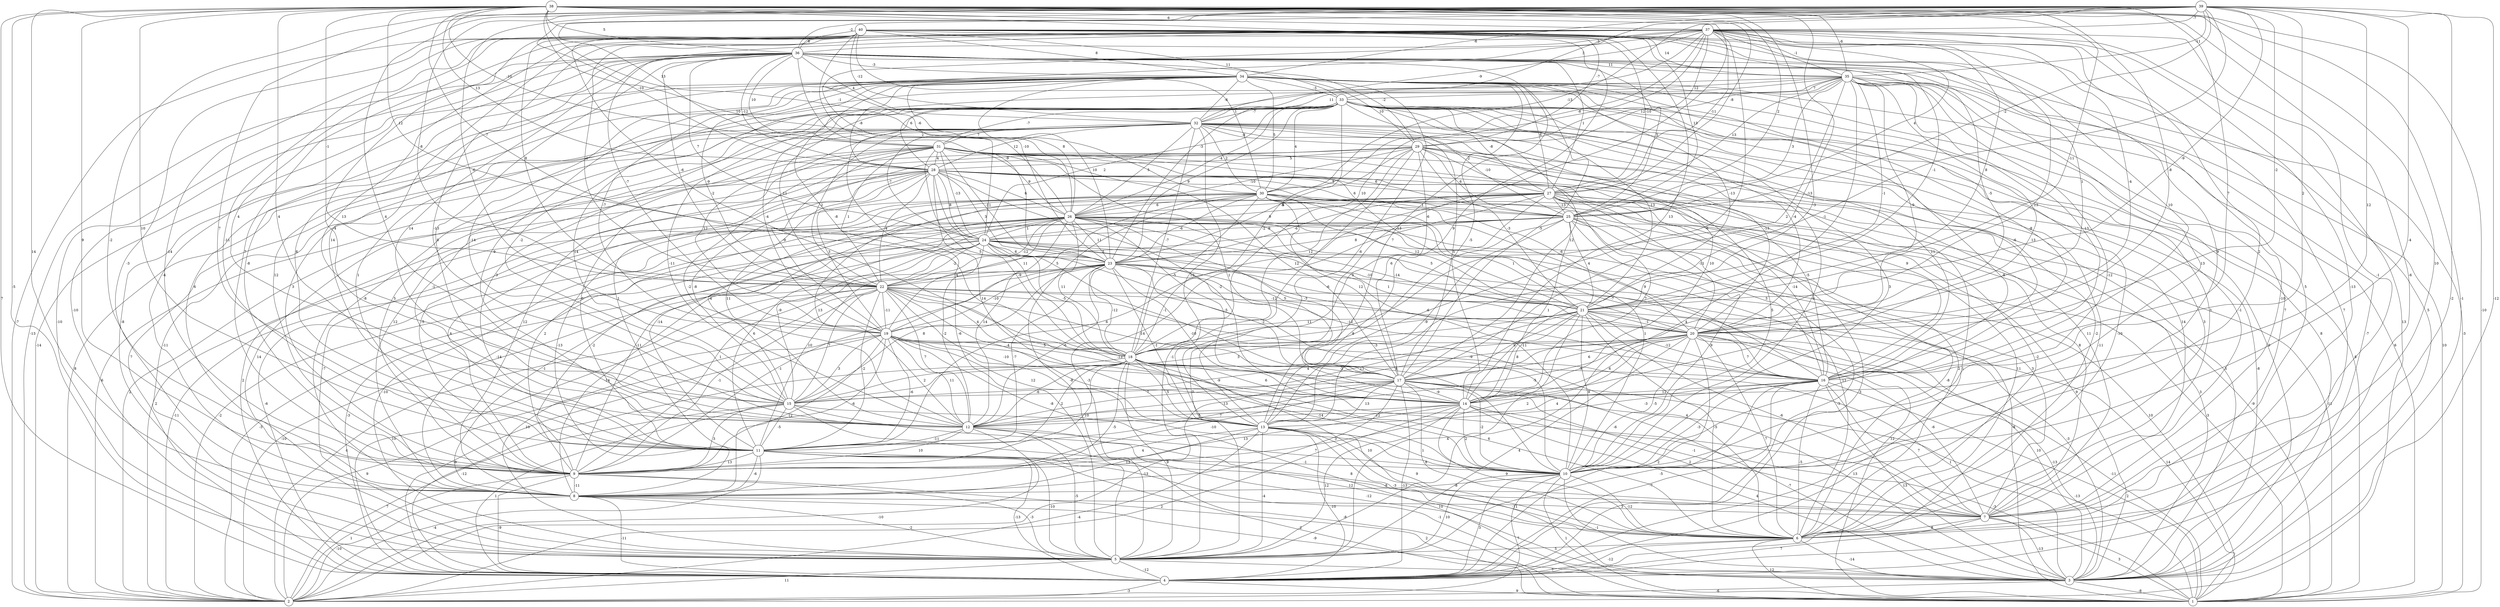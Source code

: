 graph { 
	 fontname="Helvetica,Arial,sans-serif" 
	 node [shape = circle]; 
	 40 -- 2 [label = "-7"];
	 40 -- 3 [label = "5"];
	 40 -- 8 [label = "-3"];
	 40 -- 9 [label = "-14"];
	 40 -- 10 [label = "9"];
	 40 -- 11 [label = "-11"];
	 40 -- 12 [label = "-4"];
	 40 -- 13 [label = "9"];
	 40 -- 14 [label = "13"];
	 40 -- 15 [label = "4"];
	 40 -- 16 [label = "10"];
	 40 -- 18 [label = "-2"];
	 40 -- 20 [label = "1"];
	 40 -- 21 [label = "-1"];
	 40 -- 22 [label = "8"];
	 40 -- 23 [label = "-10"];
	 40 -- 25 [label = "13"];
	 40 -- 27 [label = "-10"];
	 40 -- 30 [label = "1"];
	 40 -- 32 [label = "-12"];
	 40 -- 33 [label = "11"];
	 40 -- 34 [label = "8"];
	 40 -- 35 [label = "14"];
	 40 -- 36 [label = "8"];
	 39 -- 3 [label = "-12"];
	 39 -- 4 [label = "-2"];
	 39 -- 9 [label = "-2"];
	 39 -- 10 [label = "-4"];
	 39 -- 11 [label = "7"];
	 39 -- 12 [label = "4"];
	 39 -- 13 [label = "-1"];
	 39 -- 14 [label = "12"];
	 39 -- 16 [label = "2"];
	 39 -- 19 [label = "-6"];
	 39 -- 20 [label = "-2"];
	 39 -- 21 [label = "-9"];
	 39 -- 22 [label = "-8"];
	 39 -- 25 [label = "-2"];
	 39 -- 28 [label = "-10"];
	 39 -- 30 [label = "-13"];
	 39 -- 31 [label = "13"];
	 39 -- 33 [label = "3"];
	 39 -- 34 [label = "-6"];
	 39 -- 35 [label = "-11"];
	 39 -- 36 [label = "-2"];
	 39 -- 37 [label = "-7"];
	 38 -- 1 [label = "-10"];
	 38 -- 3 [label = "-1"];
	 38 -- 4 [label = "7"];
	 38 -- 5 [label = "-5"];
	 38 -- 6 [label = "-6"];
	 38 -- 7 [label = "10"];
	 38 -- 8 [label = "14"];
	 38 -- 9 [label = "9"];
	 38 -- 11 [label = "10"];
	 38 -- 12 [label = "4"];
	 38 -- 13 [label = "-6"];
	 38 -- 14 [label = "-3"];
	 38 -- 16 [label = "7"];
	 38 -- 17 [label = "-13"];
	 38 -- 20 [label = "-8"];
	 38 -- 21 [label = "-11"];
	 38 -- 22 [label = "-1"];
	 38 -- 23 [label = "7"];
	 38 -- 24 [label = "12"];
	 38 -- 25 [label = "2"];
	 38 -- 26 [label = "10"];
	 38 -- 27 [label = "-8"];
	 38 -- 28 [label = "13"];
	 38 -- 29 [label = "-7"];
	 38 -- 30 [label = "-1"];
	 38 -- 31 [label = "-10"];
	 38 -- 35 [label = "-6"];
	 38 -- 36 [label = "5"];
	 38 -- 37 [label = "6"];
	 37 -- 2 [label = "13"];
	 37 -- 4 [label = "7"];
	 37 -- 6 [label = "-13"];
	 37 -- 7 [label = "-1"];
	 37 -- 9 [label = "7"];
	 37 -- 10 [label = "2"];
	 37 -- 11 [label = "14"];
	 37 -- 12 [label = "-13"];
	 37 -- 13 [label = "-6"];
	 37 -- 15 [label = "13"];
	 37 -- 17 [label = "13"];
	 37 -- 18 [label = "10"];
	 37 -- 19 [label = "-7"];
	 37 -- 20 [label = "-4"];
	 37 -- 21 [label = "8"];
	 37 -- 22 [label = "-1"];
	 37 -- 23 [label = "-3"];
	 37 -- 24 [label = "2"];
	 37 -- 25 [label = "4"];
	 37 -- 26 [label = "-6"];
	 37 -- 27 [label = "-11"];
	 37 -- 29 [label = "12"];
	 37 -- 30 [label = "-8"];
	 37 -- 32 [label = "-9"];
	 37 -- 35 [label = "-1"];
	 37 -- 36 [label = "-3"];
	 36 -- 1 [label = "-3"];
	 36 -- 2 [label = "-13"];
	 36 -- 4 [label = "-10"];
	 36 -- 5 [label = "-10"];
	 36 -- 7 [label = "5"];
	 36 -- 8 [label = "-4"];
	 36 -- 9 [label = "-8"];
	 36 -- 10 [label = "13"];
	 36 -- 11 [label = "8"];
	 36 -- 12 [label = "8"];
	 36 -- 13 [label = "7"];
	 36 -- 15 [label = "14"];
	 36 -- 20 [label = "-5"];
	 36 -- 22 [label = "-6"];
	 36 -- 23 [label = "-9"];
	 36 -- 24 [label = "7"];
	 36 -- 25 [label = "5"];
	 36 -- 27 [label = "1"];
	 36 -- 28 [label = "-12"];
	 36 -- 29 [label = "-2"];
	 36 -- 31 [label = "10"];
	 36 -- 32 [label = "4"];
	 36 -- 34 [label = "-3"];
	 36 -- 35 [label = "11"];
	 35 -- 1 [label = "10"];
	 35 -- 3 [label = "-7"];
	 35 -- 5 [label = "4"];
	 35 -- 6 [label = "7"];
	 35 -- 7 [label = "-10"];
	 35 -- 9 [label = "1"];
	 35 -- 10 [label = "-12"];
	 35 -- 14 [label = "13"];
	 35 -- 15 [label = "-2"];
	 35 -- 16 [label = "-13"];
	 35 -- 18 [label = "2"];
	 35 -- 20 [label = "-9"];
	 35 -- 21 [label = "-1"];
	 35 -- 25 [label = "3"];
	 35 -- 27 [label = "13"];
	 35 -- 28 [label = "6"];
	 35 -- 29 [label = "12"];
	 35 -- 32 [label = "11"];
	 35 -- 33 [label = "7"];
	 34 -- 1 [label = "6"];
	 34 -- 2 [label = "-14"];
	 34 -- 3 [label = "8"];
	 34 -- 4 [label = "-10"];
	 34 -- 5 [label = "-8"];
	 34 -- 6 [label = "3"];
	 34 -- 8 [label = "6"];
	 34 -- 9 [label = "12"];
	 34 -- 10 [label = "-8"];
	 34 -- 12 [label = "-9"];
	 34 -- 13 [label = "-6"];
	 34 -- 14 [label = "-5"];
	 34 -- 15 [label = "-14"];
	 34 -- 16 [label = "-8"];
	 34 -- 17 [label = "-5"];
	 34 -- 18 [label = "-8"];
	 34 -- 19 [label = "-7"];
	 34 -- 21 [label = "-13"];
	 34 -- 22 [label = "-9"];
	 34 -- 23 [label = "10"];
	 34 -- 26 [label = "8"];
	 34 -- 27 [label = "6"];
	 34 -- 28 [label = "-8"];
	 34 -- 29 [label = "10"];
	 34 -- 30 [label = "5"];
	 34 -- 32 [label = "-6"];
	 34 -- 33 [label = "-3"];
	 33 -- 1 [label = "8"];
	 33 -- 3 [label = "9"];
	 33 -- 4 [label = "-11"];
	 33 -- 5 [label = "-6"];
	 33 -- 6 [label = "3"];
	 33 -- 7 [label = "-1"];
	 33 -- 8 [label = "-8"];
	 33 -- 9 [label = "3"];
	 33 -- 10 [label = "3"];
	 33 -- 11 [label = "3"];
	 33 -- 12 [label = "-11"];
	 33 -- 15 [label = "14"];
	 33 -- 16 [label = "-6"];
	 33 -- 17 [label = "12"];
	 33 -- 18 [label = "-2"];
	 33 -- 19 [label = "-4"];
	 33 -- 20 [label = "-4"];
	 33 -- 21 [label = "-13"];
	 33 -- 22 [label = "-11"];
	 33 -- 23 [label = "9"];
	 33 -- 24 [label = "2"];
	 33 -- 25 [label = "-2"];
	 33 -- 26 [label = "-4"];
	 33 -- 27 [label = "-8"];
	 33 -- 30 [label = "4"];
	 33 -- 31 [label = "-7"];
	 33 -- 32 [label = "-7"];
	 32 -- 2 [label = "8"];
	 32 -- 4 [label = "7"];
	 32 -- 5 [label = "-11"];
	 32 -- 6 [label = "-2"];
	 32 -- 7 [label = "14"];
	 32 -- 9 [label = "5"];
	 32 -- 10 [label = "9"];
	 32 -- 11 [label = "-1"];
	 32 -- 13 [label = "10"];
	 32 -- 14 [label = "10"];
	 32 -- 16 [label = "11"];
	 32 -- 17 [label = "5"];
	 32 -- 18 [label = "-7"];
	 32 -- 19 [label = "12"];
	 32 -- 20 [label = "-13"];
	 32 -- 22 [label = "-2"];
	 32 -- 24 [label = "-7"];
	 32 -- 26 [label = "5"];
	 32 -- 28 [label = "12"];
	 32 -- 29 [label = "-8"];
	 32 -- 30 [label = "2"];
	 32 -- 31 [label = "7"];
	 31 -- 3 [label = "5"];
	 31 -- 5 [label = "14"];
	 31 -- 7 [label = "11"];
	 31 -- 8 [label = "12"];
	 31 -- 10 [label = "5"];
	 31 -- 11 [label = "6"];
	 31 -- 12 [label = "-2"];
	 31 -- 14 [label = "1"];
	 31 -- 17 [label = "12"];
	 31 -- 18 [label = "5"];
	 31 -- 19 [label = "-9"];
	 31 -- 21 [label = "-13"];
	 31 -- 22 [label = "1"];
	 31 -- 23 [label = "-11"];
	 31 -- 24 [label = "-13"];
	 31 -- 25 [label = "6"];
	 31 -- 26 [label = "9"];
	 31 -- 28 [label = "4"];
	 30 -- 1 [label = "-9"];
	 30 -- 2 [label = "2"];
	 30 -- 3 [label = "9"];
	 30 -- 5 [label = "-8"];
	 30 -- 6 [label = "2"];
	 30 -- 8 [label = "-13"];
	 30 -- 9 [label = "4"];
	 30 -- 10 [label = "1"];
	 30 -- 11 [label = "-14"];
	 30 -- 12 [label = "13"];
	 30 -- 16 [label = "9"];
	 30 -- 17 [label = "12"];
	 30 -- 18 [label = "-5"];
	 30 -- 19 [label = "5"];
	 30 -- 20 [label = "1"];
	 30 -- 21 [label = "12"];
	 30 -- 23 [label = "-6"];
	 30 -- 25 [label = "1"];
	 30 -- 26 [label = "6"];
	 29 -- 2 [label = "6"];
	 29 -- 3 [label = "-8"];
	 29 -- 4 [label = "1"];
	 29 -- 5 [label = "-1"];
	 29 -- 8 [label = "12"];
	 29 -- 11 [label = "1"];
	 29 -- 16 [label = "9"];
	 29 -- 17 [label = "6"];
	 29 -- 18 [label = "12"];
	 29 -- 21 [label = "-3"];
	 29 -- 23 [label = "5"];
	 29 -- 25 [label = "6"];
	 29 -- 26 [label = "-10"];
	 29 -- 27 [label = "-10"];
	 29 -- 28 [label = "5"];
	 28 -- 2 [label = "2"];
	 28 -- 4 [label = "2"];
	 28 -- 5 [label = "-7"];
	 28 -- 6 [label = "-2"];
	 28 -- 7 [label = "8"];
	 28 -- 9 [label = "-5"];
	 28 -- 12 [label = "11"];
	 28 -- 13 [label = "14"];
	 28 -- 14 [label = "-2"];
	 28 -- 15 [label = "-8"];
	 28 -- 16 [label = "-5"];
	 28 -- 18 [label = "11"];
	 28 -- 19 [label = "3"];
	 28 -- 20 [label = "-6"];
	 28 -- 22 [label = "4"];
	 28 -- 23 [label = "3"];
	 28 -- 24 [label = "8"];
	 28 -- 25 [label = "6"];
	 28 -- 26 [label = "6"];
	 28 -- 27 [label = "5"];
	 27 -- 1 [label = "-11"];
	 27 -- 3 [label = "3"];
	 27 -- 4 [label = "3"];
	 27 -- 5 [label = "-3"];
	 27 -- 6 [label = "11"];
	 27 -- 9 [label = "2"];
	 27 -- 11 [label = "6"];
	 27 -- 14 [label = "7"];
	 27 -- 15 [label = "-4"];
	 27 -- 16 [label = "-14"];
	 27 -- 18 [label = "3"];
	 27 -- 20 [label = "-11"];
	 27 -- 23 [label = "-6"];
	 27 -- 24 [label = "9"];
	 27 -- 25 [label = "-13"];
	 27 -- 26 [label = "-8"];
	 26 -- 1 [label = "10"];
	 26 -- 2 [label = "-11"];
	 26 -- 4 [label = "-6"];
	 26 -- 5 [label = "-10"];
	 26 -- 6 [label = "11"];
	 26 -- 7 [label = "3"];
	 26 -- 8 [label = "-14"];
	 26 -- 9 [label = "-2"];
	 26 -- 10 [label = "-11"];
	 26 -- 11 [label = "6"];
	 26 -- 12 [label = "14"];
	 26 -- 14 [label = "-5"];
	 26 -- 15 [label = "-9"];
	 26 -- 16 [label = "-7"];
	 26 -- 17 [label = "-3"];
	 26 -- 18 [label = "11"];
	 26 -- 19 [label = "-4"];
	 26 -- 20 [label = "-14"];
	 26 -- 21 [label = "5"];
	 26 -- 22 [label = "-12"];
	 26 -- 23 [label = "11"];
	 26 -- 24 [label = "1"];
	 25 -- 1 [label = "-3"];
	 25 -- 2 [label = "-2"];
	 25 -- 4 [label = "-3"];
	 25 -- 5 [label = "7"];
	 25 -- 6 [label = "-8"];
	 25 -- 9 [label = "-11"];
	 25 -- 10 [label = "9"];
	 25 -- 13 [label = "-9"];
	 25 -- 14 [label = "1"];
	 25 -- 16 [label = "3"];
	 25 -- 21 [label = "4"];
	 25 -- 22 [label = "3"];
	 25 -- 23 [label = "8"];
	 25 -- 24 [label = "9"];
	 24 -- 1 [label = "-8"];
	 24 -- 2 [label = "-3"];
	 24 -- 4 [label = "-3"];
	 24 -- 8 [label = "-1"];
	 24 -- 9 [label = "1"];
	 24 -- 10 [label = "-9"];
	 24 -- 11 [label = "10"];
	 24 -- 12 [label = "-2"];
	 24 -- 16 [label = "-6"];
	 24 -- 17 [label = "-1"];
	 24 -- 18 [label = "-5"];
	 24 -- 20 [label = "1"];
	 24 -- 21 [label = "-10"];
	 24 -- 22 [label = "-2"];
	 24 -- 23 [label = "6"];
	 23 -- 1 [label = "12"];
	 23 -- 2 [label = "-10"];
	 23 -- 8 [label = "-14"];
	 23 -- 9 [label = "-1"];
	 23 -- 10 [label = "4"];
	 23 -- 11 [label = "-7"];
	 23 -- 12 [label = "-6"];
	 23 -- 13 [label = "-1"];
	 23 -- 14 [label = "-10"];
	 23 -- 15 [label = "8"];
	 23 -- 16 [label = "-12"];
	 23 -- 17 [label = "-2"];
	 23 -- 18 [label = "-12"];
	 23 -- 19 [label = "-10"];
	 23 -- 20 [label = "5"];
	 23 -- 21 [label = "-6"];
	 23 -- 22 [label = "-9"];
	 22 -- 2 [label = "4"];
	 22 -- 3 [label = "-3"];
	 22 -- 4 [label = "10"];
	 22 -- 5 [label = "10"];
	 22 -- 6 [label = "4"];
	 22 -- 9 [label = "-1"];
	 22 -- 10 [label = "-9"];
	 22 -- 11 [label = "-2"];
	 22 -- 12 [label = "7"];
	 22 -- 13 [label = "-10"];
	 22 -- 14 [label = "-4"];
	 22 -- 15 [label = "7"];
	 22 -- 17 [label = "-14"];
	 22 -- 18 [label = "4"];
	 22 -- 19 [label = "-11"];
	 22 -- 21 [label = "-12"];
	 21 -- 1 [label = "14"];
	 21 -- 3 [label = "10"];
	 21 -- 5 [label = "4"];
	 21 -- 6 [label = "-5"];
	 21 -- 7 [label = "-6"];
	 21 -- 10 [label = "9"];
	 21 -- 12 [label = "11"];
	 21 -- 14 [label = "8"];
	 21 -- 15 [label = "3"];
	 21 -- 16 [label = "-12"];
	 21 -- 17 [label = "9"];
	 21 -- 18 [label = "8"];
	 21 -- 19 [label = "11"];
	 21 -- 20 [label = "-1"];
	 20 -- 1 [label = "-11"];
	 20 -- 2 [label = "-13"];
	 20 -- 3 [label = "-13"];
	 20 -- 4 [label = "2"];
	 20 -- 5 [label = "4"];
	 20 -- 6 [label = "7"];
	 20 -- 7 [label = "-6"];
	 20 -- 9 [label = "2"];
	 20 -- 10 [label = "-5"];
	 20 -- 12 [label = "-5"];
	 20 -- 14 [label = "6"];
	 20 -- 15 [label = "4"];
	 20 -- 16 [label = "7"];
	 20 -- 17 [label = "6"];
	 20 -- 18 [label = "-3"];
	 19 -- 2 [label = "9"];
	 19 -- 3 [label = "1"];
	 19 -- 4 [label = "-8"];
	 19 -- 6 [label = "6"];
	 19 -- 7 [label = "-6"];
	 19 -- 8 [label = "12"];
	 19 -- 9 [label = "-6"];
	 19 -- 10 [label = "-8"];
	 19 -- 11 [label = "-6"];
	 19 -- 12 [label = "11"];
	 19 -- 13 [label = "12"];
	 19 -- 15 [label = "3"];
	 19 -- 17 [label = "-13"];
	 19 -- 18 [label = "5"];
	 18 -- 3 [label = "13"];
	 18 -- 4 [label = "-12"];
	 18 -- 5 [label = "9"];
	 18 -- 6 [label = "10"];
	 18 -- 8 [label = "-5"];
	 18 -- 9 [label = "10"];
	 18 -- 10 [label = "-14"];
	 18 -- 11 [label = "2"];
	 18 -- 12 [label = "-6"];
	 18 -- 13 [label = "5"];
	 18 -- 14 [label = "6"];
	 18 -- 15 [label = "2"];
	 18 -- 16 [label = "-5"];
	 18 -- 17 [label = "-2"];
	 17 -- 1 [label = "-13"];
	 17 -- 3 [label = "-7"];
	 17 -- 4 [label = "-13"];
	 17 -- 6 [label = "8"];
	 17 -- 7 [label = "-1"];
	 17 -- 8 [label = "3"];
	 17 -- 9 [label = "-10"];
	 17 -- 10 [label = "-2"];
	 17 -- 11 [label = "7"];
	 17 -- 12 [label = "-13"];
	 17 -- 13 [label = "13"];
	 17 -- 14 [label = "-9"];
	 17 -- 15 [label = "7"];
	 16 -- 1 [label = "2"];
	 16 -- 3 [label = "13"];
	 16 -- 4 [label = "-7"];
	 16 -- 5 [label = "-5"];
	 16 -- 6 [label = "-5"];
	 16 -- 7 [label = "7"];
	 16 -- 10 [label = "-3"];
	 16 -- 12 [label = "4"];
	 16 -- 13 [label = "-3"];
	 16 -- 14 [label = "12"];
	 15 -- 1 [label = "10"];
	 15 -- 2 [label = "7"];
	 15 -- 3 [label = "-12"];
	 15 -- 4 [label = "1"];
	 15 -- 6 [label = "8"];
	 15 -- 9 [label = "3"];
	 15 -- 11 [label = "-5"];
	 14 -- 1 [label = "-3"];
	 14 -- 2 [label = "2"];
	 14 -- 3 [label = "4"];
	 14 -- 5 [label = "12"];
	 14 -- 6 [label = "9"];
	 14 -- 7 [label = "2"];
	 14 -- 9 [label = "13"];
	 14 -- 10 [label = "2"];
	 14 -- 12 [label = "5"];
	 14 -- 13 [label = "-12"];
	 13 -- 2 [label = "-4"];
	 13 -- 3 [label = "-11"];
	 13 -- 4 [label = "-10"];
	 13 -- 5 [label = "-4"];
	 13 -- 6 [label = "-3"];
	 13 -- 7 [label = "9"];
	 13 -- 8 [label = "13"];
	 13 -- 9 [label = "4"];
	 13 -- 10 [label = "1"];
	 12 -- 1 [label = "-8"];
	 12 -- 2 [label = "-10"];
	 12 -- 5 [label = "-5"];
	 12 -- 6 [label = "12"];
	 12 -- 9 [label = "10"];
	 12 -- 10 [label = "7"];
	 12 -- 11 [label = "-11"];
	 11 -- 1 [label = "2"];
	 11 -- 2 [label = "-4"];
	 11 -- 3 [label = "-1"];
	 11 -- 4 [label = "-13"];
	 11 -- 5 [label = "-10"];
	 11 -- 7 [label = "-8"];
	 11 -- 8 [label = "-6"];
	 11 -- 9 [label = "13"];
	 11 -- 10 [label = "-1"];
	 10 -- 1 [label = "1"];
	 10 -- 2 [label = "7"];
	 10 -- 3 [label = "-1"];
	 10 -- 4 [label = "3"];
	 10 -- 5 [label = "10"];
	 10 -- 6 [label = "-12"];
	 10 -- 8 [label = "-8"];
	 9 -- 1 [label = "2"];
	 9 -- 2 [label = "1"];
	 9 -- 4 [label = "-9"];
	 9 -- 5 [label = "-3"];
	 9 -- 8 [label = "-11"];
	 8 -- 2 [label = "-10"];
	 8 -- 3 [label = "-9"];
	 8 -- 4 [label = "-11"];
	 8 -- 5 [label = "-2"];
	 8 -- 7 [label = "3"];
	 7 -- 1 [label = "3"];
	 7 -- 3 [label = "-13"];
	 7 -- 4 [label = "7"];
	 7 -- 6 [label = "8"];
	 6 -- 1 [label = "12"];
	 6 -- 3 [label = "-14"];
	 6 -- 4 [label = "-12"];
	 6 -- 5 [label = "5"];
	 5 -- 2 [label = "11"];
	 5 -- 3 [label = "7"];
	 5 -- 4 [label = "-12"];
	 4 -- 1 [label = "9"];
	 4 -- 2 [label = "-3"];
	 3 -- 1 [label = "-8"];
	 3 -- 2 [label = "-6"];
	 1;
	 2;
	 3;
	 4;
	 5;
	 6;
	 7;
	 8;
	 9;
	 10;
	 11;
	 12;
	 13;
	 14;
	 15;
	 16;
	 17;
	 18;
	 19;
	 20;
	 21;
	 22;
	 23;
	 24;
	 25;
	 26;
	 27;
	 28;
	 29;
	 30;
	 31;
	 32;
	 33;
	 34;
	 35;
	 36;
	 37;
	 38;
	 39;
	 40;
}
